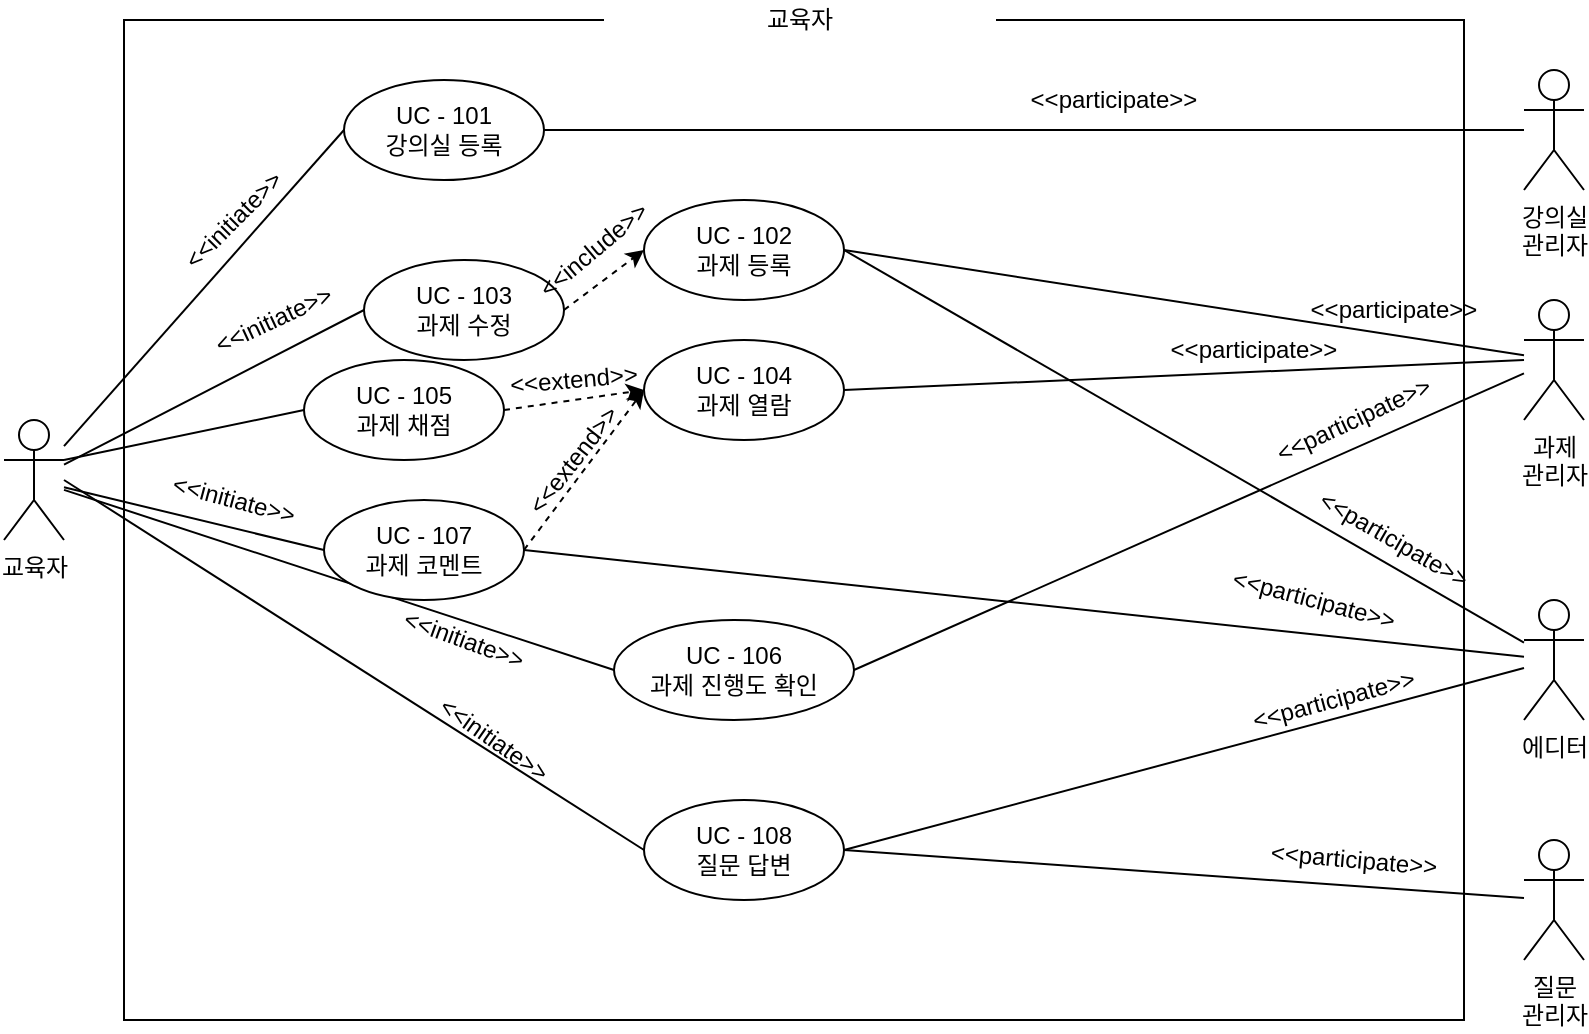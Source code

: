 <mxfile version="14.6.0" type="device"><diagram id="mij17MvTFV138o9cpaq6" name="Page-1"><mxGraphModel dx="1422" dy="762" grid="1" gridSize="10" guides="1" tooltips="1" connect="1" arrows="1" fold="1" page="1" pageScale="1" pageWidth="827" pageHeight="1169" math="0" shadow="0"><root><mxCell id="0"/><mxCell id="1" parent="0"/><mxCell id="99HTHUjr3OugUExmNpMH-12" value="" style="rounded=0;whiteSpace=wrap;html=1;" parent="1" vertex="1"><mxGeometry x="80" y="80" width="670" height="500" as="geometry"/></mxCell><mxCell id="99HTHUjr3OugUExmNpMH-13" value="교육자" style="text;html=1;strokeColor=none;align=center;verticalAlign=middle;whiteSpace=wrap;rounded=0;fillColor=#ffffff;" parent="1" vertex="1"><mxGeometry x="320" y="70" width="196" height="20" as="geometry"/></mxCell><mxCell id="99HTHUjr3OugUExmNpMH-18" value="교육자" style="shape=umlActor;verticalLabelPosition=bottom;verticalAlign=top;html=1;outlineConnect=0;" parent="1" vertex="1"><mxGeometry x="20" y="280" width="30" height="60" as="geometry"/></mxCell><mxCell id="99HTHUjr3OugUExmNpMH-22" style="rounded=0;orthogonalLoop=1;jettySize=auto;html=1;exitX=0;exitY=0.5;exitDx=0;exitDy=0;endArrow=none;endFill=0;" parent="1" source="99HTHUjr3OugUExmNpMH-21" target="99HTHUjr3OugUExmNpMH-18" edge="1"><mxGeometry relative="1" as="geometry"/></mxCell><mxCell id="99HTHUjr3OugUExmNpMH-21" value="UC - 101&lt;br&gt;강의실 등록" style="ellipse;whiteSpace=wrap;html=1;" parent="1" vertex="1"><mxGeometry x="190" y="110" width="100" height="50" as="geometry"/></mxCell><mxCell id="99HTHUjr3OugUExmNpMH-41" style="edgeStyle=none;rounded=0;orthogonalLoop=1;jettySize=auto;html=1;exitX=1;exitY=0.5;exitDx=0;exitDy=0;startArrow=none;startFill=0;endArrow=none;endFill=0;" parent="1" source="99HTHUjr3OugUExmNpMH-23" target="99HTHUjr3OugUExmNpMH-32" edge="1"><mxGeometry relative="1" as="geometry"/></mxCell><mxCell id="99HTHUjr3OugUExmNpMH-59" style="edgeStyle=none;rounded=0;orthogonalLoop=1;jettySize=auto;html=1;exitX=1;exitY=0.5;exitDx=0;exitDy=0;startArrow=none;startFill=0;endArrow=none;endFill=0;" parent="1" source="99HTHUjr3OugUExmNpMH-23" target="99HTHUjr3OugUExmNpMH-49" edge="1"><mxGeometry relative="1" as="geometry"/></mxCell><mxCell id="99HTHUjr3OugUExmNpMH-23" value="UC - 102&lt;br&gt;과제&amp;nbsp;등록" style="ellipse;whiteSpace=wrap;html=1;" parent="1" vertex="1"><mxGeometry x="340" y="170" width="100" height="50" as="geometry"/></mxCell><mxCell id="99HTHUjr3OugUExmNpMH-27" style="edgeStyle=none;rounded=0;orthogonalLoop=1;jettySize=auto;html=1;exitX=0;exitY=0.5;exitDx=0;exitDy=0;startArrow=none;startFill=0;endArrow=none;endFill=0;" parent="1" source="99HTHUjr3OugUExmNpMH-25" target="99HTHUjr3OugUExmNpMH-18" edge="1"><mxGeometry relative="1" as="geometry"/></mxCell><mxCell id="99HTHUjr3OugUExmNpMH-28" style="edgeStyle=none;rounded=0;orthogonalLoop=1;jettySize=auto;html=1;exitX=1;exitY=0.5;exitDx=0;exitDy=0;entryX=0;entryY=0.5;entryDx=0;entryDy=0;dashed=1;startArrow=none;startFill=0;endArrow=classic;endFill=1;" parent="1" source="99HTHUjr3OugUExmNpMH-25" target="99HTHUjr3OugUExmNpMH-23" edge="1"><mxGeometry relative="1" as="geometry"/></mxCell><mxCell id="99HTHUjr3OugUExmNpMH-25" value="UC - 103&lt;br&gt;과제 수정" style="ellipse;whiteSpace=wrap;html=1;" parent="1" vertex="1"><mxGeometry x="200" y="200" width="100" height="50" as="geometry"/></mxCell><mxCell id="99HTHUjr3OugUExmNpMH-29" value="&amp;lt;&amp;lt;include&amp;gt;&amp;gt;" style="text;html=1;strokeColor=none;fillColor=none;align=center;verticalAlign=middle;whiteSpace=wrap;rounded=0;rotation=-40;" parent="1" vertex="1"><mxGeometry x="280" y="185" width="70" height="20" as="geometry"/></mxCell><mxCell id="99HTHUjr3OugUExmNpMH-36" style="edgeStyle=none;rounded=0;orthogonalLoop=1;jettySize=auto;html=1;entryX=1;entryY=0.5;entryDx=0;entryDy=0;startArrow=none;startFill=0;endArrow=none;endFill=0;" parent="1" source="99HTHUjr3OugUExmNpMH-31" target="99HTHUjr3OugUExmNpMH-21" edge="1"><mxGeometry relative="1" as="geometry"/></mxCell><mxCell id="99HTHUjr3OugUExmNpMH-31" value="강의실&lt;br&gt;관리자" style="shape=umlActor;verticalLabelPosition=bottom;verticalAlign=top;html=1;outlineConnect=0;" parent="1" vertex="1"><mxGeometry x="780" y="105" width="30" height="60" as="geometry"/></mxCell><mxCell id="99HTHUjr3OugUExmNpMH-32" value="과제&lt;br&gt;관리자" style="shape=umlActor;verticalLabelPosition=bottom;verticalAlign=top;html=1;outlineConnect=0;" parent="1" vertex="1"><mxGeometry x="780" y="220" width="30" height="60" as="geometry"/></mxCell><mxCell id="99HTHUjr3OugUExmNpMH-33" value="&amp;lt;&amp;lt;initiate&amp;gt;&amp;gt;" style="text;html=1;strokeColor=none;fillColor=none;align=center;verticalAlign=middle;whiteSpace=wrap;rounded=0;rotation=-45;" parent="1" vertex="1"><mxGeometry x="100" y="170" width="70" height="20" as="geometry"/></mxCell><mxCell id="99HTHUjr3OugUExmNpMH-34" value="&amp;lt;&amp;lt;initiate&amp;gt;&amp;gt;" style="text;html=1;strokeColor=none;fillColor=none;align=center;verticalAlign=middle;whiteSpace=wrap;rounded=0;rotation=-25;" parent="1" vertex="1"><mxGeometry x="120" y="220" width="70" height="20" as="geometry"/></mxCell><mxCell id="99HTHUjr3OugUExmNpMH-35" value="&amp;lt;&amp;lt;participate&amp;gt;&amp;gt;" style="text;html=1;strokeColor=none;fillColor=none;align=center;verticalAlign=middle;whiteSpace=wrap;rounded=0;" parent="1" vertex="1"><mxGeometry x="540" y="110" width="70" height="20" as="geometry"/></mxCell><mxCell id="99HTHUjr3OugUExmNpMH-58" style="edgeStyle=none;rounded=0;orthogonalLoop=1;jettySize=auto;html=1;exitX=1;exitY=0.5;exitDx=0;exitDy=0;startArrow=none;startFill=0;endArrow=none;endFill=0;" parent="1" source="99HTHUjr3OugUExmNpMH-37" edge="1"><mxGeometry relative="1" as="geometry"><mxPoint x="780" y="250" as="targetPoint"/></mxGeometry></mxCell><mxCell id="99HTHUjr3OugUExmNpMH-37" value="UC - 104&lt;br&gt;과제 열람" style="ellipse;whiteSpace=wrap;html=1;" parent="1" vertex="1"><mxGeometry x="340" y="240" width="100" height="50" as="geometry"/></mxCell><mxCell id="99HTHUjr3OugUExmNpMH-53" style="edgeStyle=none;rounded=0;orthogonalLoop=1;jettySize=auto;html=1;exitX=1;exitY=0.5;exitDx=0;exitDy=0;dashed=1;startArrow=none;startFill=0;endArrow=classic;endFill=1;entryX=0;entryY=0.5;entryDx=0;entryDy=0;" parent="1" source="99HTHUjr3OugUExmNpMH-42" target="99HTHUjr3OugUExmNpMH-37" edge="1"><mxGeometry relative="1" as="geometry"><mxPoint x="340" y="310" as="targetPoint"/><Array as="points"/></mxGeometry></mxCell><mxCell id="99HTHUjr3OugUExmNpMH-57" style="edgeStyle=none;rounded=0;orthogonalLoop=1;jettySize=auto;html=1;exitX=0;exitY=0.5;exitDx=0;exitDy=0;entryX=1;entryY=0.333;entryDx=0;entryDy=0;startArrow=none;startFill=0;endArrow=none;endFill=0;entryPerimeter=0;" parent="1" source="99HTHUjr3OugUExmNpMH-42" target="99HTHUjr3OugUExmNpMH-18" edge="1"><mxGeometry relative="1" as="geometry"/></mxCell><mxCell id="99HTHUjr3OugUExmNpMH-42" value="UC - 105&lt;br&gt;과제 채점" style="ellipse;whiteSpace=wrap;html=1;" parent="1" vertex="1"><mxGeometry x="170" y="250" width="100" height="50" as="geometry"/></mxCell><mxCell id="99HTHUjr3OugUExmNpMH-63" style="edgeStyle=none;rounded=0;orthogonalLoop=1;jettySize=auto;html=1;exitX=1;exitY=0.5;exitDx=0;exitDy=0;startArrow=none;startFill=0;endArrow=none;endFill=0;" parent="1" source="99HTHUjr3OugUExmNpMH-44" target="99HTHUjr3OugUExmNpMH-32" edge="1"><mxGeometry relative="1" as="geometry"/></mxCell><mxCell id="99HTHUjr3OugUExmNpMH-64" style="edgeStyle=none;rounded=0;orthogonalLoop=1;jettySize=auto;html=1;exitX=0;exitY=0.5;exitDx=0;exitDy=0;startArrow=none;startFill=0;endArrow=none;endFill=0;" parent="1" source="99HTHUjr3OugUExmNpMH-44" target="99HTHUjr3OugUExmNpMH-18" edge="1"><mxGeometry relative="1" as="geometry"/></mxCell><mxCell id="99HTHUjr3OugUExmNpMH-44" value="UC - 106&lt;br&gt;과제 진행도 확인" style="ellipse;whiteSpace=wrap;html=1;" parent="1" vertex="1"><mxGeometry x="325" y="380" width="120" height="50" as="geometry"/></mxCell><mxCell id="99HTHUjr3OugUExmNpMH-52" style="edgeStyle=none;rounded=0;orthogonalLoop=1;jettySize=auto;html=1;exitX=1;exitY=0.5;exitDx=0;exitDy=0;entryX=0;entryY=0.5;entryDx=0;entryDy=0;startArrow=none;startFill=0;endArrow=classic;endFill=1;dashed=1;" parent="1" source="99HTHUjr3OugUExmNpMH-45" target="99HTHUjr3OugUExmNpMH-37" edge="1"><mxGeometry relative="1" as="geometry"/></mxCell><mxCell id="99HTHUjr3OugUExmNpMH-56" style="edgeStyle=none;rounded=0;orthogonalLoop=1;jettySize=auto;html=1;exitX=0;exitY=0.5;exitDx=0;exitDy=0;startArrow=none;startFill=0;endArrow=none;endFill=0;" parent="1" source="99HTHUjr3OugUExmNpMH-45" target="99HTHUjr3OugUExmNpMH-18" edge="1"><mxGeometry relative="1" as="geometry"/></mxCell><mxCell id="99HTHUjr3OugUExmNpMH-60" style="edgeStyle=none;rounded=0;orthogonalLoop=1;jettySize=auto;html=1;exitX=1;exitY=0.5;exitDx=0;exitDy=0;startArrow=none;startFill=0;endArrow=none;endFill=0;" parent="1" source="99HTHUjr3OugUExmNpMH-45" target="99HTHUjr3OugUExmNpMH-49" edge="1"><mxGeometry relative="1" as="geometry"/></mxCell><mxCell id="99HTHUjr3OugUExmNpMH-45" value="UC - 107&lt;br&gt;과제 코멘트" style="ellipse;whiteSpace=wrap;html=1;" parent="1" vertex="1"><mxGeometry x="180" y="320" width="100" height="50" as="geometry"/></mxCell><mxCell id="99HTHUjr3OugUExmNpMH-46" value="질문&lt;br&gt;관리자" style="shape=umlActor;verticalLabelPosition=bottom;verticalAlign=top;html=1;outlineConnect=0;" parent="1" vertex="1"><mxGeometry x="780" y="490" width="30" height="60" as="geometry"/></mxCell><mxCell id="99HTHUjr3OugUExmNpMH-49" value="에디터" style="shape=umlActor;verticalLabelPosition=bottom;verticalAlign=top;html=1;outlineConnect=0;" parent="1" vertex="1"><mxGeometry x="780" y="370" width="30" height="60" as="geometry"/></mxCell><mxCell id="99HTHUjr3OugUExmNpMH-61" style="edgeStyle=none;rounded=0;orthogonalLoop=1;jettySize=auto;html=1;exitX=1;exitY=0.5;exitDx=0;exitDy=0;startArrow=none;startFill=0;endArrow=none;endFill=0;" parent="1" source="99HTHUjr3OugUExmNpMH-50" target="99HTHUjr3OugUExmNpMH-49" edge="1"><mxGeometry relative="1" as="geometry"/></mxCell><mxCell id="99HTHUjr3OugUExmNpMH-62" style="edgeStyle=none;rounded=0;orthogonalLoop=1;jettySize=auto;html=1;exitX=1;exitY=0.5;exitDx=0;exitDy=0;startArrow=none;startFill=0;endArrow=none;endFill=0;" parent="1" source="99HTHUjr3OugUExmNpMH-50" target="99HTHUjr3OugUExmNpMH-46" edge="1"><mxGeometry relative="1" as="geometry"/></mxCell><mxCell id="99HTHUjr3OugUExmNpMH-65" style="edgeStyle=none;rounded=0;orthogonalLoop=1;jettySize=auto;html=1;exitX=0;exitY=0.5;exitDx=0;exitDy=0;startArrow=none;startFill=0;endArrow=none;endFill=0;" parent="1" source="99HTHUjr3OugUExmNpMH-50" edge="1"><mxGeometry relative="1" as="geometry"><mxPoint x="50" y="310" as="targetPoint"/></mxGeometry></mxCell><mxCell id="99HTHUjr3OugUExmNpMH-50" value="UC - 108&lt;br&gt;질문 답변" style="ellipse;whiteSpace=wrap;html=1;" parent="1" vertex="1"><mxGeometry x="340" y="470" width="100" height="50" as="geometry"/></mxCell><mxCell id="99HTHUjr3OugUExmNpMH-55" value="&amp;lt;&amp;lt;extend&amp;gt;&amp;gt;" style="text;html=1;strokeColor=none;fillColor=none;align=center;verticalAlign=middle;whiteSpace=wrap;rounded=0;rotation=-52;" parent="1" vertex="1"><mxGeometry x="270" y="290" width="70" height="20" as="geometry"/></mxCell><mxCell id="99HTHUjr3OugUExmNpMH-66" value="&amp;lt;&amp;lt;initiate&amp;gt;&amp;gt;" style="text;html=1;strokeColor=none;fillColor=none;align=center;verticalAlign=middle;whiteSpace=wrap;rounded=0;rotation=15;" parent="1" vertex="1"><mxGeometry x="100" y="310" width="70" height="20" as="geometry"/></mxCell><mxCell id="99HTHUjr3OugUExmNpMH-67" value="&amp;lt;&amp;lt;initiate&amp;gt;&amp;gt;" style="text;html=1;strokeColor=none;fillColor=none;align=center;verticalAlign=middle;whiteSpace=wrap;rounded=0;rotation=20;" parent="1" vertex="1"><mxGeometry x="215" y="380" width="70" height="20" as="geometry"/></mxCell><mxCell id="99HTHUjr3OugUExmNpMH-68" value="&amp;lt;&amp;lt;initiate&amp;gt;&amp;gt;" style="text;html=1;strokeColor=none;fillColor=none;align=center;verticalAlign=middle;whiteSpace=wrap;rounded=0;rotation=35;" parent="1" vertex="1"><mxGeometry x="230" y="430" width="70" height="20" as="geometry"/></mxCell><mxCell id="99HTHUjr3OugUExmNpMH-70" value="&amp;lt;&amp;lt;extend&amp;gt;&amp;gt;" style="text;html=1;strokeColor=none;fillColor=none;align=center;verticalAlign=middle;whiteSpace=wrap;rounded=0;rotation=-5;" parent="1" vertex="1"><mxGeometry x="270" y="250" width="70" height="20" as="geometry"/></mxCell><mxCell id="99HTHUjr3OugUExmNpMH-72" value="&amp;lt;&amp;lt;participate&amp;gt;&amp;gt;" style="text;html=1;strokeColor=none;fillColor=none;align=center;verticalAlign=middle;whiteSpace=wrap;rounded=0;rotation=0;" parent="1" vertex="1"><mxGeometry x="680" y="215" width="70" height="20" as="geometry"/></mxCell><mxCell id="99HTHUjr3OugUExmNpMH-73" value="&amp;lt;&amp;lt;participate&amp;gt;&amp;gt;" style="text;html=1;strokeColor=none;fillColor=none;align=center;verticalAlign=middle;whiteSpace=wrap;rounded=0;rotation=0;" parent="1" vertex="1"><mxGeometry x="610" y="235" width="70" height="20" as="geometry"/></mxCell><mxCell id="99HTHUjr3OugUExmNpMH-74" value="&amp;lt;&amp;lt;participate&amp;gt;&amp;gt;" style="text;html=1;strokeColor=none;fillColor=none;align=center;verticalAlign=middle;whiteSpace=wrap;rounded=0;rotation=30;" parent="1" vertex="1"><mxGeometry x="680" y="330" width="70" height="20" as="geometry"/></mxCell><mxCell id="99HTHUjr3OugUExmNpMH-75" value="&amp;lt;&amp;lt;participate&amp;gt;&amp;gt;" style="text;html=1;strokeColor=none;fillColor=none;align=center;verticalAlign=middle;whiteSpace=wrap;rounded=0;rotation=15;" parent="1" vertex="1"><mxGeometry x="640" y="360" width="70" height="20" as="geometry"/></mxCell><mxCell id="99HTHUjr3OugUExmNpMH-76" value="&amp;lt;&amp;lt;participate&amp;gt;&amp;gt;" style="text;html=1;strokeColor=none;fillColor=none;align=center;verticalAlign=middle;whiteSpace=wrap;rounded=0;rotation=-25;" parent="1" vertex="1"><mxGeometry x="660" y="270" width="70" height="20" as="geometry"/></mxCell><mxCell id="99HTHUjr3OugUExmNpMH-77" value="&amp;lt;&amp;lt;participate&amp;gt;&amp;gt;" style="text;html=1;strokeColor=none;fillColor=none;align=center;verticalAlign=middle;whiteSpace=wrap;rounded=0;rotation=-15;" parent="1" vertex="1"><mxGeometry x="650" y="410" width="70" height="20" as="geometry"/></mxCell><mxCell id="99HTHUjr3OugUExmNpMH-78" value="&amp;lt;&amp;lt;participate&amp;gt;&amp;gt;" style="text;html=1;strokeColor=none;fillColor=none;align=center;verticalAlign=middle;whiteSpace=wrap;rounded=0;rotation=5;" parent="1" vertex="1"><mxGeometry x="660" y="490" width="70" height="20" as="geometry"/></mxCell></root></mxGraphModel></diagram></mxfile>